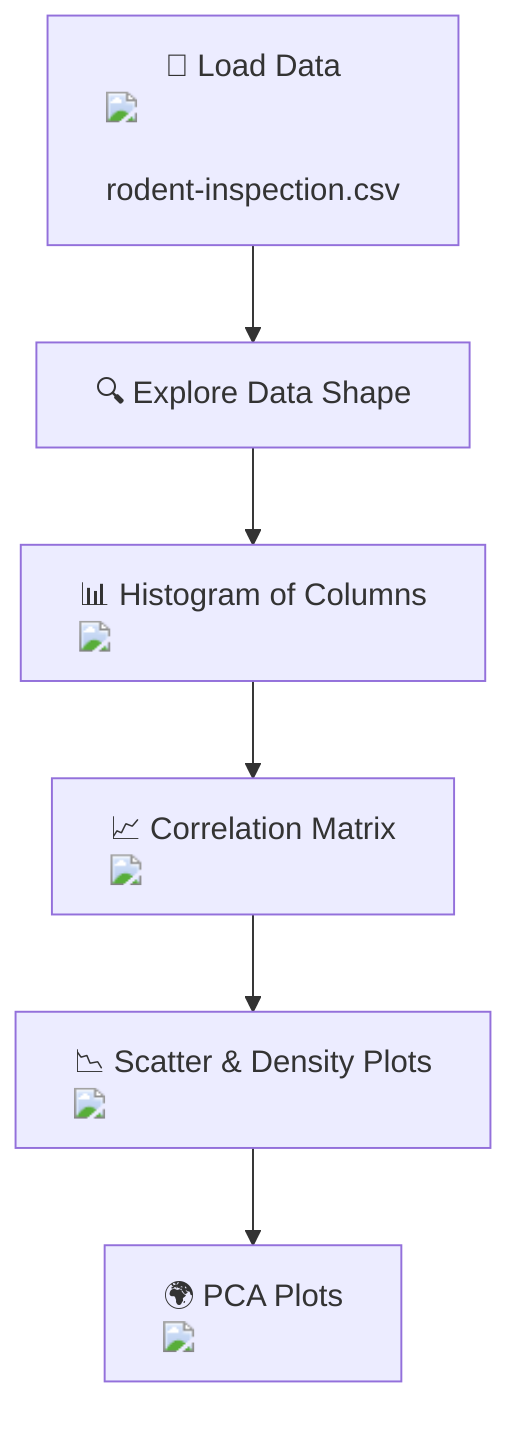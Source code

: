 flowchart TD
    A["📂 Load Data <img src='file.svg' /> <br/> rodent-inspection.csv"] --> B["🔍 Explore Data Shape"]
    B --> C["📊 Histogram of Columns <img src='dummy_plots/hist_template.svg' />"]
    C --> D["📈 Correlation Matrix <img src='dummy_plots/barplot_template.svg' />"]
    D --> E["📉 Scatter & Density Plots <img src='dummy_plots/scatter_plot_template.svg' />"]
    E --> F["🌍 PCA Plots <img src='dummy_plots/lineplot_template.svg' />"]